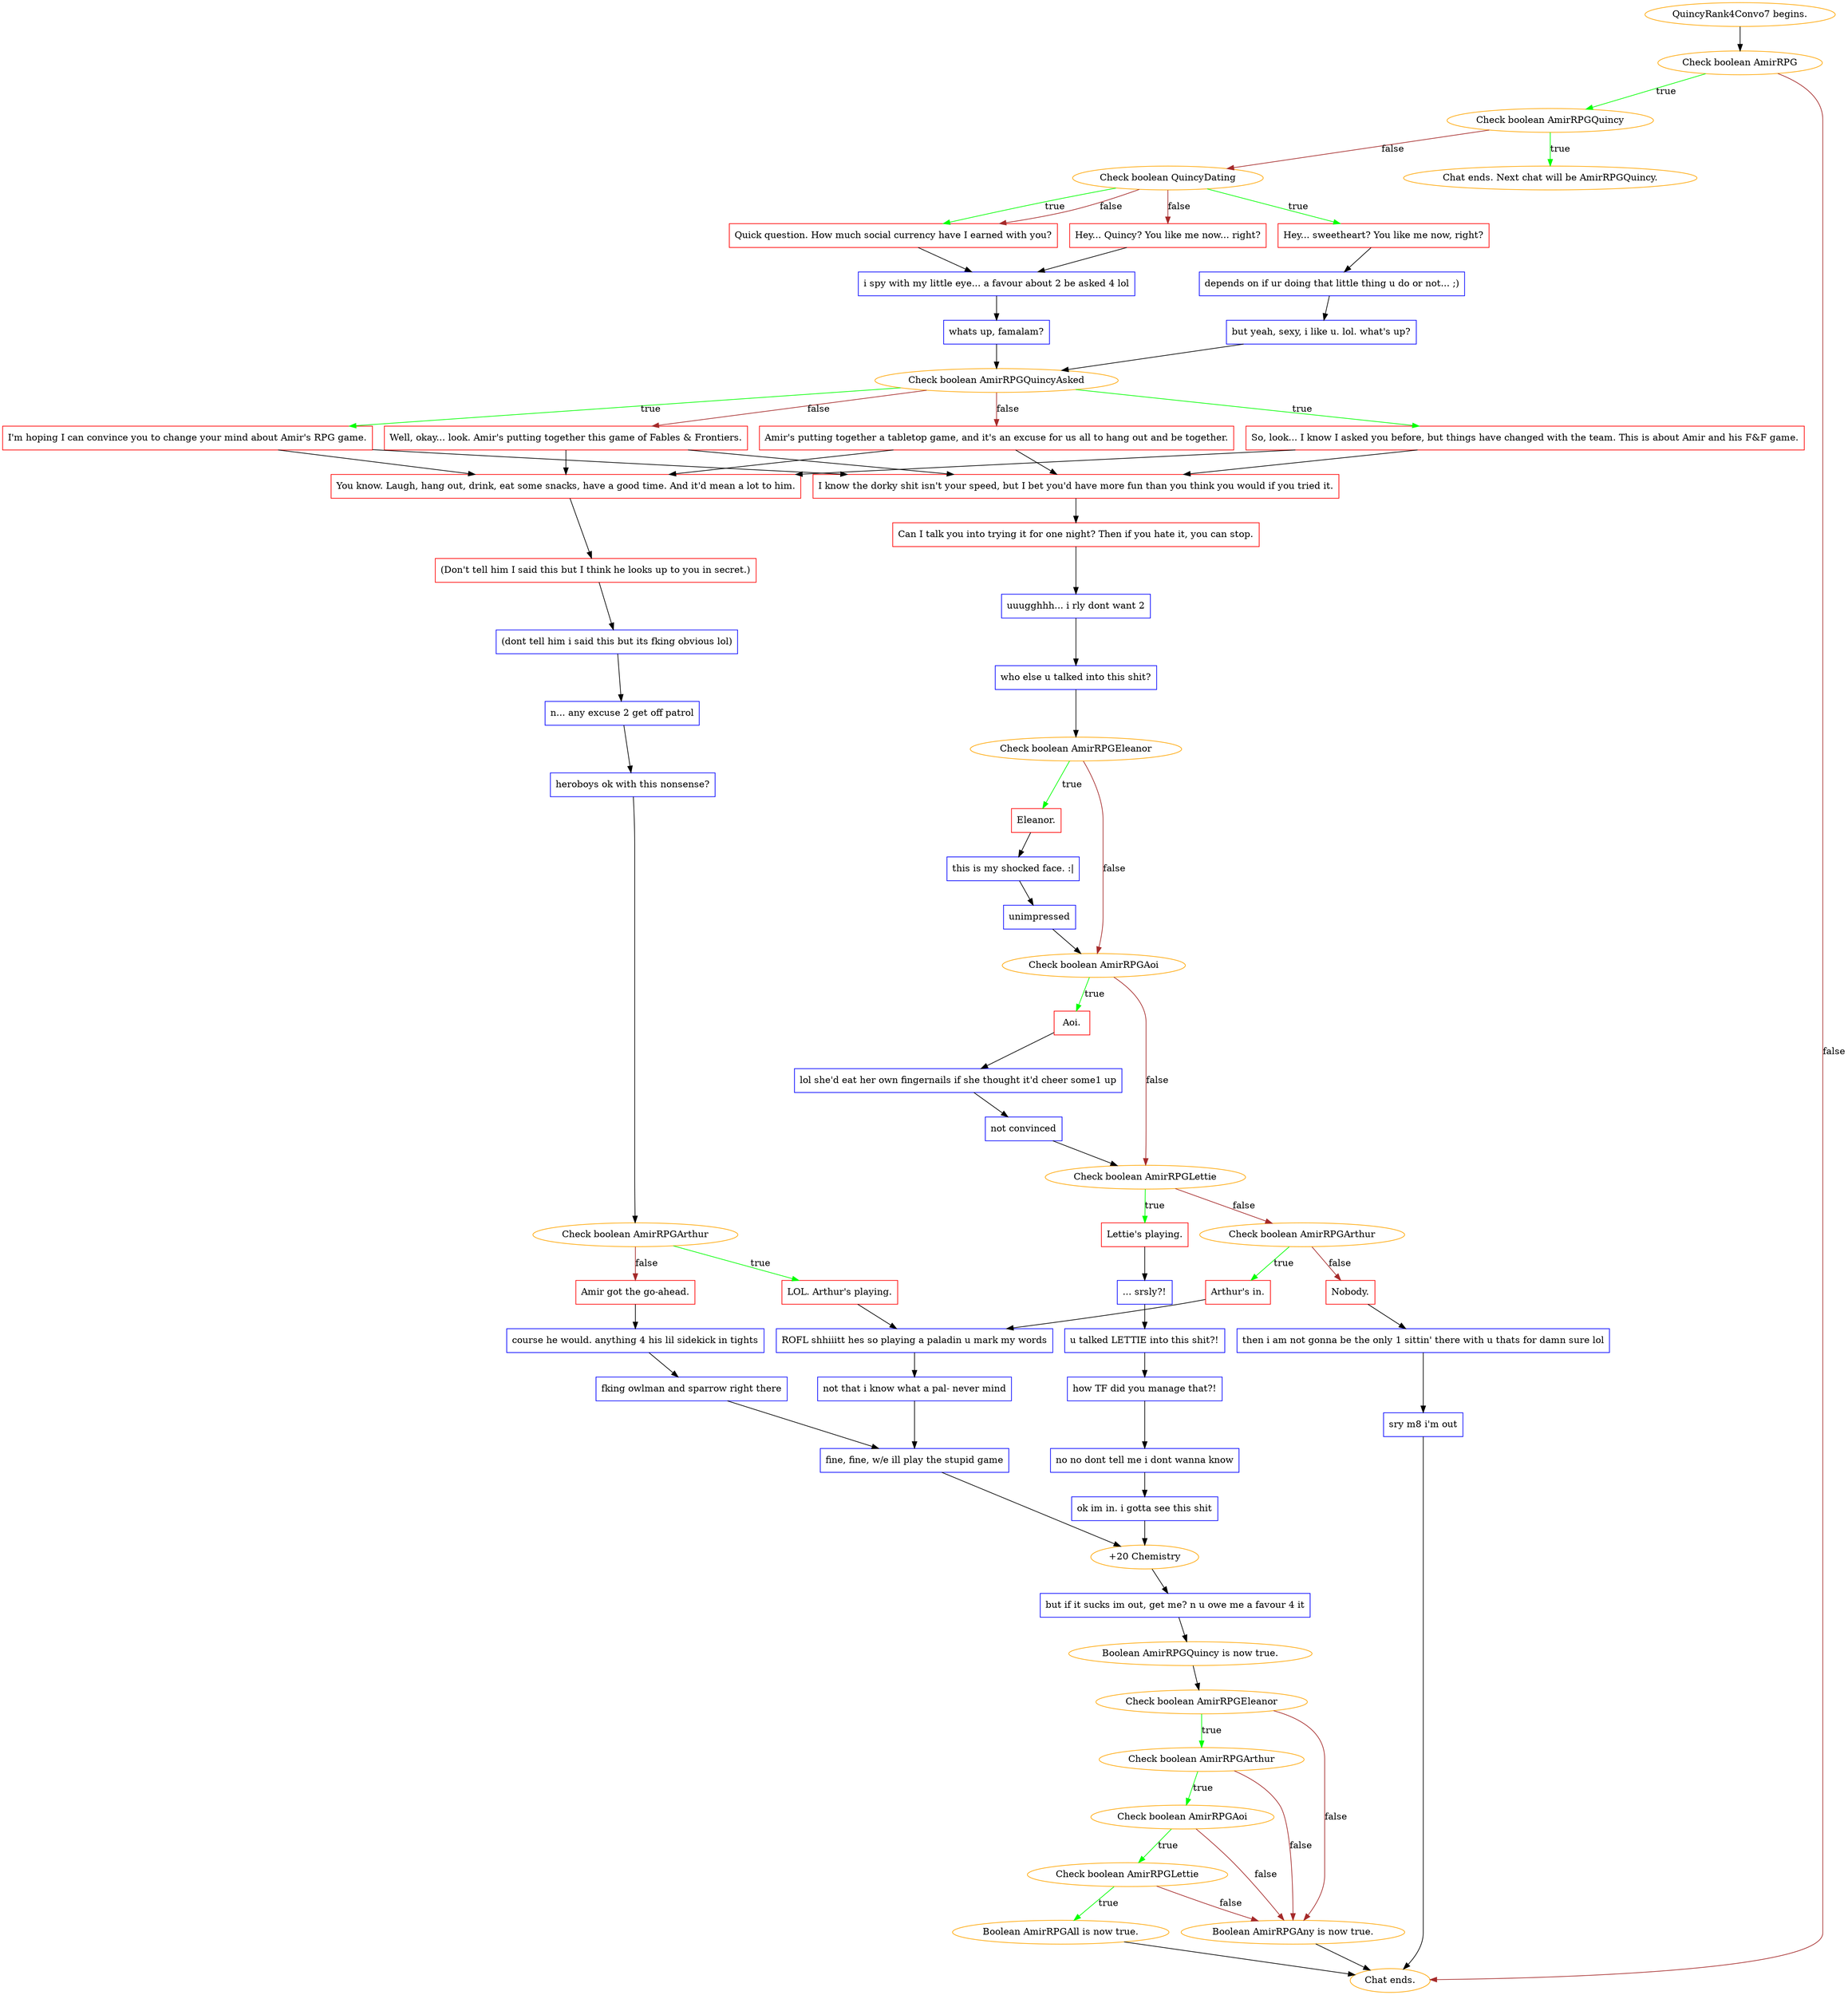 digraph {
	"QuincyRank4Convo7 begins." [color=orange];
		"QuincyRank4Convo7 begins." -> 2700;
	2700 [label="Check boolean AmirRPG",color=orange];
		2700 -> 2701 [label=true,color=green];
		2700 -> "Chat ends." [label=false,color=brown];
	2701 [label="Check boolean AmirRPGQuincy",color=orange];
		2701 -> "Chat ends. Next chat will be AmirRPGQuincy." [label=true,color=green];
		2701 -> 2702 [label=false,color=brown];
	"Chat ends." [color=orange];
	"Chat ends. Next chat will be AmirRPGQuincy." [color=orange];
	2702 [label="Check boolean QuincyDating",color=orange];
		2702 -> 2707 [label=true,color=green];
		2702 -> 2705 [label=true,color=green];
		2702 -> 2706 [label=false,color=brown];
		2702 -> 2705 [label=false,color=brown];
	2707 [label="Hey... sweetheart? You like me now, right?",shape=box,color=red];
		2707 -> 2709;
	2705 [label="Quick question. How much social currency have I earned with you?",shape=box,color=red];
		2705 -> 2711;
	2706 [label="Hey... Quincy? You like me now... right?",shape=box,color=red];
		2706 -> 2711;
	2709 [label="depends on if ur doing that little thing u do or not... ;)",shape=box,color=blue];
		2709 -> 2708;
	2711 [label="i spy with my little eye... a favour about 2 be asked 4 lol",shape=box,color=blue];
		2711 -> 2710;
	2708 [label="but yeah, sexy, i like u. lol. what's up?",shape=box,color=blue];
		2708 -> 2712;
	2710 [label="whats up, famalam?",shape=box,color=blue];
		2710 -> 2712;
	2712 [label="Check boolean AmirRPGQuincyAsked",color=orange];
		2712 -> 2715 [label=true,color=green];
		2712 -> 2714 [label=true,color=green];
		2712 -> 2713 [label=false,color=brown];
		2712 -> 2716 [label=false,color=brown];
	2715 [label="So, look... I know I asked you before, but things have changed with the team. This is about Amir and his F&F game.",shape=box,color=red];
		2715 -> 2718;
		2715 -> 2717;
	2714 [label="I'm hoping I can convince you to change your mind about Amir's RPG game.",shape=box,color=red];
		2714 -> 2718;
		2714 -> 2717;
	2713 [label="Well, okay... look. Amir's putting together this game of Fables & Frontiers.",shape=box,color=red];
		2713 -> 2718;
		2713 -> 2717;
	2716 [label="Amir's putting together a tabletop game, and it's an excuse for us all to hang out and be together.",shape=box,color=red];
		2716 -> 2718;
		2716 -> 2717;
	2718 [label="I know the dorky shit isn't your speed, but I bet you'd have more fun than you think you would if you tried it.",shape=box,color=red];
		2718 -> 2720;
	2717 [label="You know. Laugh, hang out, drink, eat some snacks, have a good time. And it'd mean a lot to him.",shape=box,color=red];
		2717 -> 2719;
	2720 [label="Can I talk you into trying it for one night? Then if you hate it, you can stop.",shape=box,color=red];
		2720 -> 2722;
	2719 [label="(Don't tell him I said this but I think he looks up to you in secret.)",shape=box,color=red];
		2719 -> 2724;
	2722 [label="uuugghhh... i rly dont want 2",shape=box,color=blue];
		2722 -> 2721;
	2724 [label="(dont tell him i said this but its fking obvious lol)",shape=box,color=blue];
		2724 -> 2723;
	2721 [label="who else u talked into this shit?",shape=box,color=blue];
		2721 -> 2729;
	2723 [label="n... any excuse 2 get off patrol",shape=box,color=blue];
		2723 -> 2725;
	2729 [label="Check boolean AmirRPGEleanor",color=orange];
		2729 -> 2730 [label=true,color=green];
		2729 -> 2728 [label=false,color=brown];
	2725 [label="heroboys ok with this nonsense?",shape=box,color=blue];
		2725 -> 2734;
	2730 [label="Eleanor.",shape=box,color=red];
		2730 -> 2736;
	2728 [label="Check boolean AmirRPGAoi",color=orange];
		2728 -> 2731 [label=true,color=green];
		2728 -> 2727 [label=false,color=brown];
	2734 [label="Check boolean AmirRPGArthur",color=orange];
		2734 -> 2747 [label=true,color=green];
		2734 -> 2748 [label=false,color=brown];
	2736 [label="this is my shocked face. :|",shape=box,color=blue];
		2736 -> 2735;
	2731 [label="Aoi.",shape=box,color=red];
		2731 -> 2738;
	2727 [label="Check boolean AmirRPGLettie",color=orange];
		2727 -> 2732 [label=true,color=green];
		2727 -> 2726 [label=false,color=brown];
	2747 [label="LOL. Arthur's playing.",shape=box,color=red];
		2747 -> 2746;
	2748 [label="Amir got the go-ahead.",shape=box,color=red];
		2748 -> 2760;
	2735 [label="unimpressed",shape=box,color=blue];
		2735 -> 2728;
	2738 [label="lol she'd eat her own fingernails if she thought it'd cheer some1 up",shape=box,color=blue];
		2738 -> 2737;
	2732 [label="Lettie's playing.",shape=box,color=red];
		2732 -> 2739;
	2726 [label="Check boolean AmirRPGArthur",color=orange];
		2726 -> 2733 [label=true,color=green];
		2726 -> 3400 [label=false,color=brown];
	2746 [label="ROFL shhiiitt hes so playing a paladin u mark my words",shape=box,color=blue];
		2746 -> 2744;
	2760 [label="course he would. anything 4 his lil sidekick in tights",shape=box,color=blue];
		2760 -> 2761;
	2737 [label="not convinced",shape=box,color=blue];
		2737 -> 2727;
	2739 [label="... srsly?!",shape=box,color=blue];
		2739 -> 2741;
	2733 [label="Arthur's in.",shape=box,color=red];
		2733 -> 2746;
	3400 [label="Nobody.",shape=box,color=red];
		3400 -> 3398;
	2744 [label="not that i know what a pal- never mind",shape=box,color=blue];
		2744 -> 2745;
	2761 [label="fking owlman and sparrow right there",shape=box,color=blue];
		2761 -> 2745;
	2741 [label="u talked LETTIE into this shit?!",shape=box,color=blue];
		2741 -> 2740;
	3398 [label="then i am not gonna be the only 1 sittin' there with u thats for damn sure lol",shape=box,color=blue];
		3398 -> 3380;
	2745 [label="fine, fine, w/e ill play the stupid game",shape=box,color=blue];
		2745 -> 2759;
	2740 [label="how TF did you manage that?!",shape=box,color=blue];
		2740 -> 2742;
	3380 [label="sry m8 i'm out",shape=box,color=blue];
		3380 -> "Chat ends.";
	2759 [label="+20 Chemistry",color=orange];
		2759 -> 2749;
	2742 [label="no no dont tell me i dont wanna know",shape=box,color=blue];
		2742 -> 2743;
	2749 [label="but if it sucks im out, get me? n u owe me a favour 4 it",shape=box,color=blue];
		2749 -> "/EE/Types/Engine/SetBooleanDialogueNode:AmirRPGQuincy:2751";
	2743 [label="ok im in. i gotta see this shit",shape=box,color=blue];
		2743 -> 2759;
	"/EE/Types/Engine/SetBooleanDialogueNode:AmirRPGQuincy:2751" [label="Boolean AmirRPGQuincy is now true.",color=orange];
		"/EE/Types/Engine/SetBooleanDialogueNode:AmirRPGQuincy:2751" -> 2751;
	2751 [label="Check boolean AmirRPGEleanor",color=orange];
		2751 -> 2752 [label=true,color=green];
		2751 -> "/EE/Types/Engine/SetBooleanDialogueNode:AmirRPGAny:Chat ends." [label=false,color=brown];
	2752 [label="Check boolean AmirRPGArthur",color=orange];
		2752 -> 2753 [label=true,color=green];
		2752 -> "/EE/Types/Engine/SetBooleanDialogueNode:AmirRPGAny:Chat ends." [label=false,color=brown];
	"/EE/Types/Engine/SetBooleanDialogueNode:AmirRPGAny:Chat ends." [label="Boolean AmirRPGAny is now true.",color=orange];
		"/EE/Types/Engine/SetBooleanDialogueNode:AmirRPGAny:Chat ends." -> "Chat ends.";
	2753 [label="Check boolean AmirRPGAoi",color=orange];
		2753 -> 2754 [label=true,color=green];
		2753 -> "/EE/Types/Engine/SetBooleanDialogueNode:AmirRPGAny:Chat ends." [label=false,color=brown];
	2754 [label="Check boolean AmirRPGLettie",color=orange];
		2754 -> "/EE/Types/Engine/SetBooleanDialogueNode:AmirRPGAll:Chat ends." [label=true,color=green];
		2754 -> "/EE/Types/Engine/SetBooleanDialogueNode:AmirRPGAny:Chat ends." [label=false,color=brown];
	"/EE/Types/Engine/SetBooleanDialogueNode:AmirRPGAll:Chat ends." [label="Boolean AmirRPGAll is now true.",color=orange];
		"/EE/Types/Engine/SetBooleanDialogueNode:AmirRPGAll:Chat ends." -> "Chat ends.";
}